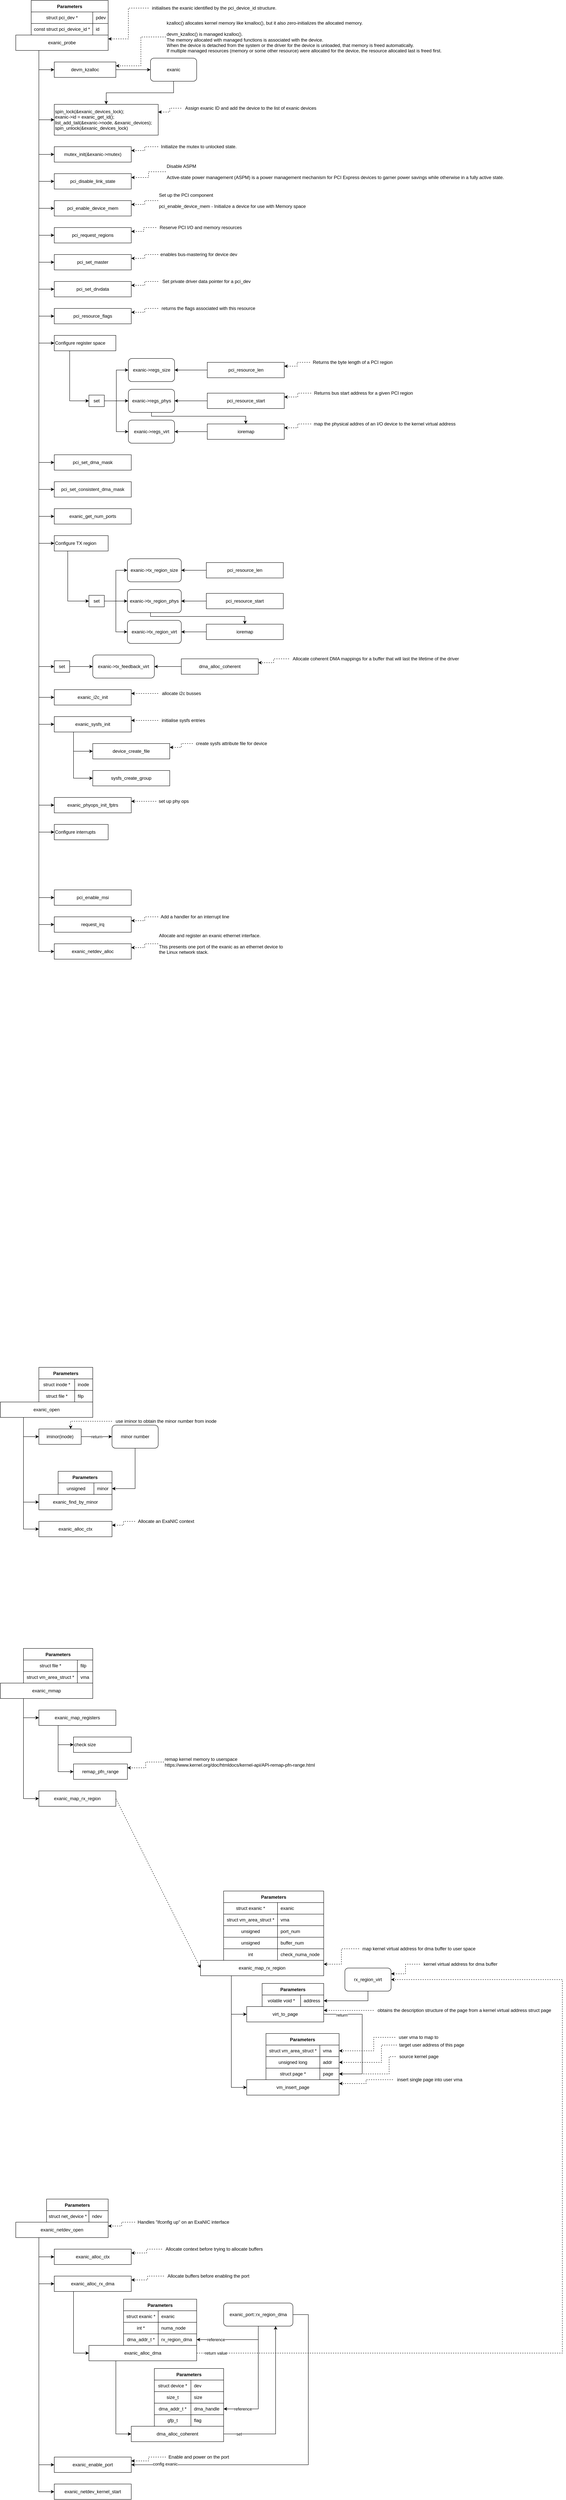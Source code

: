 <mxfile>
    <diagram id="gJKnzRM8DX1khB32W3Fn" name="Page-1">
        <mxGraphModel dx="1667" dy="2503" grid="1" gridSize="10" guides="1" tooltips="1" connect="1" arrows="1" fold="1" page="0" pageScale="1" pageWidth="827" pageHeight="1169" math="0" shadow="0">
            <root>
                <mxCell id="0"/>
                <mxCell id="1" parent="0"/>
                <mxCell id="17" style="edgeStyle=orthogonalEdgeStyle;rounded=0;orthogonalLoop=1;jettySize=auto;html=1;exitX=0.25;exitY=1;exitDx=0;exitDy=0;entryX=0;entryY=0.5;entryDx=0;entryDy=0;" parent="1" source="4" target="15" edge="1">
                    <mxGeometry relative="1" as="geometry"/>
                </mxCell>
                <mxCell id="27" style="edgeStyle=orthogonalEdgeStyle;rounded=0;orthogonalLoop=1;jettySize=auto;html=1;exitX=0.25;exitY=1;exitDx=0;exitDy=0;entryX=0;entryY=0.5;entryDx=0;entryDy=0;" parent="1" source="4" target="26" edge="1">
                    <mxGeometry relative="1" as="geometry"/>
                </mxCell>
                <mxCell id="167" style="edgeStyle=orthogonalEdgeStyle;rounded=0;orthogonalLoop=1;jettySize=auto;html=1;exitX=0.25;exitY=1;exitDx=0;exitDy=0;entryX=0;entryY=0.5;entryDx=0;entryDy=0;" parent="1" source="4" target="165" edge="1">
                    <mxGeometry relative="1" as="geometry"/>
                </mxCell>
                <mxCell id="4" value="exanic_open" style="rounded=0;whiteSpace=wrap;html=1;" parent="1" vertex="1">
                    <mxGeometry x="40" y="2430" width="240" height="40" as="geometry"/>
                </mxCell>
                <mxCell id="5" value="Parameters" style="shape=table;startSize=30;container=1;collapsible=0;childLayout=tableLayout;fixedRows=1;rowLines=0;fontStyle=1;align=center;" parent="1" vertex="1">
                    <mxGeometry x="140" y="2340" width="140" height="90" as="geometry"/>
                </mxCell>
                <mxCell id="6" value="" style="shape=partialRectangle;html=1;whiteSpace=wrap;collapsible=0;dropTarget=0;pointerEvents=0;fillColor=none;top=0;left=0;bottom=1;right=0;points=[[0,0.5],[1,0.5]];portConstraint=eastwest;" parent="5" vertex="1">
                    <mxGeometry y="30" width="140" height="30" as="geometry"/>
                </mxCell>
                <mxCell id="7" value="struct inode *" style="shape=partialRectangle;html=1;whiteSpace=wrap;connectable=0;fillColor=none;top=0;left=0;bottom=0;right=0;overflow=hidden;" parent="6" vertex="1">
                    <mxGeometry width="93" height="30" as="geometry"/>
                </mxCell>
                <mxCell id="8" value="inode" style="shape=partialRectangle;html=1;whiteSpace=wrap;connectable=0;fillColor=none;top=0;left=0;bottom=0;right=0;align=left;spacingLeft=6;overflow=hidden;" parent="6" vertex="1">
                    <mxGeometry x="93" width="47" height="30" as="geometry"/>
                </mxCell>
                <mxCell id="9" value="" style="shape=partialRectangle;html=1;whiteSpace=wrap;collapsible=0;dropTarget=0;pointerEvents=0;fillColor=none;top=0;left=0;bottom=0;right=0;points=[[0,0.5],[1,0.5]];portConstraint=eastwest;" parent="5" vertex="1">
                    <mxGeometry y="60" width="140" height="30" as="geometry"/>
                </mxCell>
                <mxCell id="10" value="struct file *" style="shape=partialRectangle;html=1;whiteSpace=wrap;connectable=0;fillColor=none;top=0;left=0;bottom=0;right=0;overflow=hidden;" parent="9" vertex="1">
                    <mxGeometry width="93" height="30" as="geometry"/>
                </mxCell>
                <mxCell id="11" value="filp" style="shape=partialRectangle;html=1;whiteSpace=wrap;connectable=0;fillColor=none;top=0;left=0;bottom=0;right=0;align=left;spacingLeft=6;overflow=hidden;" parent="9" vertex="1">
                    <mxGeometry x="93" width="47" height="30" as="geometry"/>
                </mxCell>
                <mxCell id="21" value="return" style="edgeStyle=orthogonalEdgeStyle;rounded=0;orthogonalLoop=1;jettySize=auto;html=1;" parent="1" source="15" target="20" edge="1">
                    <mxGeometry relative="1" as="geometry"/>
                </mxCell>
                <mxCell id="15" value="iminor(inode)" style="rounded=0;whiteSpace=wrap;html=1;" parent="1" vertex="1">
                    <mxGeometry x="140" y="2500" width="110" height="40" as="geometry"/>
                </mxCell>
                <mxCell id="19" style="edgeStyle=orthogonalEdgeStyle;rounded=0;orthogonalLoop=1;jettySize=auto;html=1;entryX=0.75;entryY=0;entryDx=0;entryDy=0;dashed=1" parent="1" source="18" target="15" edge="1">
                    <mxGeometry relative="1" as="geometry"/>
                </mxCell>
                <mxCell id="18" value="use iminor to obtain the minor number from inode" style="text;html=1;align=center;verticalAlign=middle;resizable=0;points=[];autosize=1;strokeColor=none;" parent="1" vertex="1">
                    <mxGeometry x="330" y="2470" width="280" height="20" as="geometry"/>
                </mxCell>
                <mxCell id="35" style="edgeStyle=orthogonalEdgeStyle;rounded=0;orthogonalLoop=1;jettySize=auto;html=1;entryX=1;entryY=0.5;entryDx=0;entryDy=0;" parent="1" source="20" target="29" edge="1">
                    <mxGeometry relative="1" as="geometry"/>
                </mxCell>
                <mxCell id="20" value="minor number" style="rounded=1;whiteSpace=wrap;html=1;" parent="1" vertex="1">
                    <mxGeometry x="330" y="2490" width="120" height="60" as="geometry"/>
                </mxCell>
                <mxCell id="26" value="exanic_find_by_minor" style="rounded=0;whiteSpace=wrap;html=1;" parent="1" vertex="1">
                    <mxGeometry x="140" y="2670" width="190" height="40" as="geometry"/>
                </mxCell>
                <mxCell id="28" value="Parameters" style="shape=table;startSize=30;container=1;collapsible=0;childLayout=tableLayout;fixedRows=1;rowLines=0;fontStyle=1;align=center;" parent="1" vertex="1">
                    <mxGeometry x="190" y="2610" width="140" height="60" as="geometry"/>
                </mxCell>
                <mxCell id="29" value="" style="shape=partialRectangle;html=1;whiteSpace=wrap;collapsible=0;dropTarget=0;pointerEvents=0;fillColor=none;top=0;left=0;bottom=1;right=0;points=[[0,0.5],[1,0.5]];portConstraint=eastwest;" parent="28" vertex="1">
                    <mxGeometry y="30" width="140" height="30" as="geometry"/>
                </mxCell>
                <mxCell id="30" value="unsigned" style="shape=partialRectangle;html=1;whiteSpace=wrap;connectable=0;fillColor=none;top=0;left=0;bottom=0;right=0;overflow=hidden;" parent="29" vertex="1">
                    <mxGeometry width="93" height="30" as="geometry"/>
                </mxCell>
                <mxCell id="31" value="minor" style="shape=partialRectangle;html=1;whiteSpace=wrap;connectable=0;fillColor=none;top=0;left=0;bottom=0;right=0;align=left;spacingLeft=6;overflow=hidden;" parent="29" vertex="1">
                    <mxGeometry x="93" width="47" height="30" as="geometry"/>
                </mxCell>
                <mxCell id="48" style="edgeStyle=orthogonalEdgeStyle;rounded=0;orthogonalLoop=1;jettySize=auto;html=1;exitX=0.25;exitY=1;exitDx=0;exitDy=0;entryX=0;entryY=0.5;entryDx=0;entryDy=0;" parent="1" source="36" target="46" edge="1">
                    <mxGeometry relative="1" as="geometry"/>
                </mxCell>
                <mxCell id="52" style="edgeStyle=orthogonalEdgeStyle;rounded=0;orthogonalLoop=1;jettySize=auto;html=1;exitX=0.25;exitY=1;exitDx=0;exitDy=0;entryX=0;entryY=0.5;entryDx=0;entryDy=0;" parent="1" source="36" target="51" edge="1">
                    <mxGeometry relative="1" as="geometry"/>
                </mxCell>
                <mxCell id="57" style="edgeStyle=orthogonalEdgeStyle;rounded=0;orthogonalLoop=1;jettySize=auto;html=1;exitX=0.25;exitY=1;exitDx=0;exitDy=0;entryX=0;entryY=0.5;entryDx=0;entryDy=0;" parent="1" source="36" target="55" edge="1">
                    <mxGeometry relative="1" as="geometry"/>
                </mxCell>
                <mxCell id="62" style="edgeStyle=orthogonalEdgeStyle;rounded=0;orthogonalLoop=1;jettySize=auto;html=1;exitX=0.25;exitY=1;exitDx=0;exitDy=0;entryX=0;entryY=0.5;entryDx=0;entryDy=0;" parent="1" source="36" target="60" edge="1">
                    <mxGeometry relative="1" as="geometry"/>
                </mxCell>
                <mxCell id="67" style="edgeStyle=orthogonalEdgeStyle;rounded=0;orthogonalLoop=1;jettySize=auto;html=1;exitX=0.25;exitY=1;exitDx=0;exitDy=0;entryX=0;entryY=0.5;entryDx=0;entryDy=0;" parent="1" source="36" target="65" edge="1">
                    <mxGeometry relative="1" as="geometry"/>
                </mxCell>
                <mxCell id="72" style="edgeStyle=orthogonalEdgeStyle;rounded=0;orthogonalLoop=1;jettySize=auto;html=1;exitX=0.25;exitY=1;exitDx=0;exitDy=0;entryX=0;entryY=0.5;entryDx=0;entryDy=0;" parent="1" source="36" target="70" edge="1">
                    <mxGeometry relative="1" as="geometry"/>
                </mxCell>
                <mxCell id="77" style="edgeStyle=orthogonalEdgeStyle;rounded=0;orthogonalLoop=1;jettySize=auto;html=1;exitX=0.25;exitY=1;exitDx=0;exitDy=0;entryX=0;entryY=0.5;entryDx=0;entryDy=0;" parent="1" source="36" target="75" edge="1">
                    <mxGeometry relative="1" as="geometry"/>
                </mxCell>
                <mxCell id="82" style="edgeStyle=orthogonalEdgeStyle;rounded=0;orthogonalLoop=1;jettySize=auto;html=1;exitX=0.25;exitY=1;exitDx=0;exitDy=0;entryX=0;entryY=0.5;entryDx=0;entryDy=0;" parent="1" source="36" target="80" edge="1">
                    <mxGeometry relative="1" as="geometry"/>
                </mxCell>
                <mxCell id="88" style="edgeStyle=orthogonalEdgeStyle;rounded=0;orthogonalLoop=1;jettySize=auto;html=1;exitX=0.25;exitY=1;exitDx=0;exitDy=0;entryX=0;entryY=0.5;entryDx=0;entryDy=0;" parent="1" source="36" target="85" edge="1">
                    <mxGeometry relative="1" as="geometry"/>
                </mxCell>
                <mxCell id="116" style="edgeStyle=orthogonalEdgeStyle;rounded=0;orthogonalLoop=1;jettySize=auto;html=1;exitX=0.25;exitY=1;exitDx=0;exitDy=0;entryX=0;entryY=0.5;entryDx=0;entryDy=0;" parent="1" source="36" target="114" edge="1">
                    <mxGeometry relative="1" as="geometry"/>
                </mxCell>
                <mxCell id="119" style="edgeStyle=orthogonalEdgeStyle;rounded=0;orthogonalLoop=1;jettySize=auto;html=1;exitX=0.25;exitY=1;exitDx=0;exitDy=0;entryX=0;entryY=0.5;entryDx=0;entryDy=0;" parent="1" source="36" target="117" edge="1">
                    <mxGeometry relative="1" as="geometry"/>
                </mxCell>
                <mxCell id="122" style="edgeStyle=orthogonalEdgeStyle;rounded=0;orthogonalLoop=1;jettySize=auto;html=1;exitX=0.25;exitY=1;exitDx=0;exitDy=0;entryX=0;entryY=0.5;entryDx=0;entryDy=0;" parent="1" source="36" target="120" edge="1">
                    <mxGeometry relative="1" as="geometry"/>
                </mxCell>
                <mxCell id="130" style="edgeStyle=orthogonalEdgeStyle;rounded=0;orthogonalLoop=1;jettySize=auto;html=1;exitX=0.25;exitY=1;exitDx=0;exitDy=0;entryX=0;entryY=0.5;entryDx=0;entryDy=0;" parent="1" source="36" target="128" edge="1">
                    <mxGeometry relative="1" as="geometry"/>
                </mxCell>
                <mxCell id="133" style="edgeStyle=orthogonalEdgeStyle;rounded=0;orthogonalLoop=1;jettySize=auto;html=1;exitX=0.25;exitY=1;exitDx=0;exitDy=0;entryX=0;entryY=0.5;entryDx=0;entryDy=0;" parent="1" source="36" target="131" edge="1">
                    <mxGeometry relative="1" as="geometry"/>
                </mxCell>
                <mxCell id="145" style="edgeStyle=orthogonalEdgeStyle;rounded=0;orthogonalLoop=1;jettySize=auto;html=1;exitX=0.25;exitY=1;exitDx=0;exitDy=0;entryX=0;entryY=0.5;entryDx=0;entryDy=0;" parent="1" source="36" target="143" edge="1">
                    <mxGeometry relative="1" as="geometry"/>
                </mxCell>
                <mxCell id="154" style="edgeStyle=orthogonalEdgeStyle;rounded=0;orthogonalLoop=1;jettySize=auto;html=1;exitX=0.25;exitY=1;exitDx=0;exitDy=0;entryX=0;entryY=0.5;entryDx=0;entryDy=0;" parent="1" source="36" target="152" edge="1">
                    <mxGeometry relative="1" as="geometry"/>
                </mxCell>
                <mxCell id="157" style="edgeStyle=orthogonalEdgeStyle;rounded=0;orthogonalLoop=1;jettySize=auto;html=1;exitX=0.25;exitY=1;exitDx=0;exitDy=0;entryX=0;entryY=0.5;entryDx=0;entryDy=0;" parent="1" source="36" target="155" edge="1">
                    <mxGeometry relative="1" as="geometry"/>
                </mxCell>
                <mxCell id="162" style="edgeStyle=orthogonalEdgeStyle;rounded=0;orthogonalLoop=1;jettySize=auto;html=1;exitX=0.25;exitY=1;exitDx=0;exitDy=0;entryX=0;entryY=0.5;entryDx=0;entryDy=0;" parent="1" source="36" target="160" edge="1">
                    <mxGeometry relative="1" as="geometry"/>
                </mxCell>
                <mxCell id="396" style="edgeStyle=orthogonalEdgeStyle;rounded=0;orthogonalLoop=1;jettySize=auto;html=1;exitX=0.25;exitY=1;exitDx=0;exitDy=0;entryX=0;entryY=0.5;entryDx=0;entryDy=0;" edge="1" parent="1" source="36" target="420">
                    <mxGeometry relative="1" as="geometry"/>
                </mxCell>
                <mxCell id="402" style="edgeStyle=orthogonalEdgeStyle;rounded=0;orthogonalLoop=1;jettySize=auto;html=1;exitX=0.25;exitY=1;exitDx=0;exitDy=0;entryX=0;entryY=0.5;entryDx=0;entryDy=0;" edge="1" parent="1" source="36" target="400">
                    <mxGeometry relative="1" as="geometry"/>
                </mxCell>
                <mxCell id="418" style="edgeStyle=orthogonalEdgeStyle;rounded=0;orthogonalLoop=1;jettySize=auto;html=1;exitX=0.25;exitY=1;exitDx=0;exitDy=0;entryX=0;entryY=0.5;entryDx=0;entryDy=0;" edge="1" parent="1" source="36" target="416">
                    <mxGeometry relative="1" as="geometry"/>
                </mxCell>
                <mxCell id="423" style="edgeStyle=orthogonalEdgeStyle;rounded=0;orthogonalLoop=1;jettySize=auto;html=1;exitX=0.25;exitY=1;exitDx=0;exitDy=0;entryX=0;entryY=0.5;entryDx=0;entryDy=0;" edge="1" parent="1" source="36" target="422">
                    <mxGeometry relative="1" as="geometry"/>
                </mxCell>
                <mxCell id="36" value="exanic_probe" style="rounded=0;whiteSpace=wrap;html=1;" parent="1" vertex="1">
                    <mxGeometry x="80" y="-1120" width="240" height="40" as="geometry"/>
                </mxCell>
                <mxCell id="37" value="Parameters" style="shape=table;startSize=30;container=1;collapsible=0;childLayout=tableLayout;fixedRows=1;rowLines=0;fontStyle=1;align=center;" parent="1" vertex="1">
                    <mxGeometry x="120" y="-1210" width="200" height="90" as="geometry"/>
                </mxCell>
                <mxCell id="38" value="" style="shape=partialRectangle;html=1;whiteSpace=wrap;collapsible=0;dropTarget=0;pointerEvents=0;fillColor=none;top=0;left=0;bottom=1;right=0;points=[[0,0.5],[1,0.5]];portConstraint=eastwest;" parent="37" vertex="1">
                    <mxGeometry y="30" width="200" height="30" as="geometry"/>
                </mxCell>
                <mxCell id="39" value="struct pci_dev *" style="shape=partialRectangle;html=1;whiteSpace=wrap;connectable=0;fillColor=none;top=0;left=0;bottom=0;right=0;overflow=hidden;" parent="38" vertex="1">
                    <mxGeometry width="160" height="30" as="geometry"/>
                </mxCell>
                <mxCell id="40" value="pdev" style="shape=partialRectangle;html=1;whiteSpace=wrap;connectable=0;fillColor=none;top=0;left=0;bottom=0;right=0;align=left;spacingLeft=6;overflow=hidden;" parent="38" vertex="1">
                    <mxGeometry x="160" width="40" height="30" as="geometry"/>
                </mxCell>
                <mxCell id="41" value="" style="shape=partialRectangle;html=1;whiteSpace=wrap;collapsible=0;dropTarget=0;pointerEvents=0;fillColor=none;top=0;left=0;bottom=0;right=0;points=[[0,0.5],[1,0.5]];portConstraint=eastwest;" parent="37" vertex="1">
                    <mxGeometry y="60" width="200" height="30" as="geometry"/>
                </mxCell>
                <mxCell id="42" value="const struct pci_device_id *" style="shape=partialRectangle;html=1;whiteSpace=wrap;connectable=0;fillColor=none;top=0;left=0;bottom=0;right=0;overflow=hidden;" parent="41" vertex="1">
                    <mxGeometry width="160" height="30" as="geometry"/>
                </mxCell>
                <mxCell id="43" value="id" style="shape=partialRectangle;html=1;whiteSpace=wrap;connectable=0;fillColor=none;top=0;left=0;bottom=0;right=0;align=left;spacingLeft=6;overflow=hidden;" parent="41" vertex="1">
                    <mxGeometry x="160" width="40" height="30" as="geometry"/>
                </mxCell>
                <mxCell id="45" style="edgeStyle=orthogonalEdgeStyle;rounded=0;orthogonalLoop=1;jettySize=auto;html=1;entryX=1;entryY=0.25;entryDx=0;entryDy=0;dashed=1" parent="1" source="44" target="36" edge="1">
                    <mxGeometry relative="1" as="geometry"/>
                </mxCell>
                <mxCell id="44" value="initialises the exanic identified by the pci_device_id structure." style="text;html=1;align=center;verticalAlign=middle;resizable=0;points=[];autosize=1;strokeColor=none;" parent="1" vertex="1">
                    <mxGeometry x="425" y="-1200" width="340" height="20" as="geometry"/>
                </mxCell>
                <mxCell id="367" style="edgeStyle=orthogonalEdgeStyle;rounded=0;orthogonalLoop=1;jettySize=auto;html=1;" parent="1" source="46" target="365" edge="1">
                    <mxGeometry relative="1" as="geometry"/>
                </mxCell>
                <mxCell id="46" value="devm_kzalloc" style="rounded=0;whiteSpace=wrap;html=1;" parent="1" vertex="1">
                    <mxGeometry x="180" y="-1050" width="160" height="40" as="geometry"/>
                </mxCell>
                <mxCell id="50" style="edgeStyle=orthogonalEdgeStyle;rounded=0;orthogonalLoop=1;jettySize=auto;html=1;entryX=1;entryY=0.25;entryDx=0;entryDy=0;dashed=1" parent="1" source="49" target="46" edge="1">
                    <mxGeometry relative="1" as="geometry"/>
                </mxCell>
                <mxCell id="49" value="kzalloc() allocates kernel memory like kmalloc(), but it also zero-initializes the allocated memory. &lt;br&gt;&lt;br&gt;devm_kzalloc() is managed kzalloc(). &lt;br&gt;The memory allocated with managed functions is associated with the device.&lt;br&gt;When the device is detached from the system or the driver for the device is unloaded, that memory is freed automatically.&lt;br&gt;If multiple managed resources (memory or some other resource) were allocated for the device, the resource allocated last is freed first." style="text;html=1;align=center;verticalAlign=middle;resizable=0;points=[];autosize=1;strokeColor=none;align=left" parent="1" vertex="1">
                    <mxGeometry x="470" y="-1160" width="730" height="90" as="geometry"/>
                </mxCell>
                <mxCell id="51" value="&lt;div&gt;spin_lock(&amp;amp;exanic_devices_lock);&lt;/div&gt;&lt;div&gt;exanic-&amp;gt;id = exanic_get_id();&lt;/div&gt;&lt;div&gt;list_add_tail(&amp;amp;exanic-&amp;gt;node, &amp;amp;exanic_devices);&lt;/div&gt;&lt;div&gt;spin_unlock(&amp;amp;exanic_devices_lock)&lt;/div&gt;" style="rounded=0;whiteSpace=wrap;html=1;align=left" parent="1" vertex="1">
                    <mxGeometry x="180" y="-940" width="270" height="80" as="geometry"/>
                </mxCell>
                <mxCell id="54" style="edgeStyle=orthogonalEdgeStyle;rounded=0;orthogonalLoop=1;jettySize=auto;html=1;entryX=1;entryY=0.25;entryDx=0;entryDy=0;dashed=1" parent="1" source="53" target="51" edge="1">
                    <mxGeometry relative="1" as="geometry"/>
                </mxCell>
                <mxCell id="53" value="Assign exanic ID and add the device to the list of exanic devices" style="text;html=1;align=center;verticalAlign=middle;resizable=0;points=[];autosize=1;strokeColor=none;" parent="1" vertex="1">
                    <mxGeometry x="510" y="-940" width="360" height="20" as="geometry"/>
                </mxCell>
                <mxCell id="55" value="mutex_init(&amp;amp;exanic-&amp;gt;mutex)" style="rounded=0;whiteSpace=wrap;html=1;" parent="1" vertex="1">
                    <mxGeometry x="180" y="-830" width="200" height="40" as="geometry"/>
                </mxCell>
                <mxCell id="59" style="edgeStyle=orthogonalEdgeStyle;rounded=0;orthogonalLoop=1;jettySize=auto;html=1;entryX=1;entryY=0.25;entryDx=0;entryDy=0;dashed=1" parent="1" source="58" target="55" edge="1">
                    <mxGeometry relative="1" as="geometry"/>
                </mxCell>
                <mxCell id="58" value="Initialize the mutex to unlocked state." style="text;html=1;align=center;verticalAlign=middle;resizable=0;points=[];autosize=1;strokeColor=none;" parent="1" vertex="1">
                    <mxGeometry x="450" y="-840" width="210" height="20" as="geometry"/>
                </mxCell>
                <mxCell id="60" value="pci_disable_link_state" style="rounded=0;whiteSpace=wrap;html=1;" parent="1" vertex="1">
                    <mxGeometry x="180" y="-760" width="200" height="40" as="geometry"/>
                </mxCell>
                <mxCell id="64" style="edgeStyle=orthogonalEdgeStyle;rounded=0;orthogonalLoop=1;jettySize=auto;html=1;entryX=1;entryY=0.25;entryDx=0;entryDy=0;dashed=1" parent="1" source="63" target="60" edge="1">
                    <mxGeometry relative="1" as="geometry"/>
                </mxCell>
                <mxCell id="63" value="Disable ASPM&lt;br&gt;&lt;br&gt;Active-state power management (ASPM) is a power management mechanism for PCI Express devices to garner power savings while otherwise in a fully active state." style="text;html=1;align=center;verticalAlign=middle;resizable=0;points=[];autosize=1;strokeColor=none;align=left" parent="1" vertex="1">
                    <mxGeometry x="470" y="-790" width="890" height="50" as="geometry"/>
                </mxCell>
                <mxCell id="65" value="pci_enable_device_mem" style="rounded=0;whiteSpace=wrap;html=1;" parent="1" vertex="1">
                    <mxGeometry x="180" y="-690" width="200" height="40" as="geometry"/>
                </mxCell>
                <mxCell id="69" style="edgeStyle=orthogonalEdgeStyle;rounded=0;orthogonalLoop=1;jettySize=auto;html=1;entryX=1;entryY=0.25;entryDx=0;entryDy=0;dashed=1" parent="1" source="68" target="65" edge="1">
                    <mxGeometry relative="1" as="geometry"/>
                </mxCell>
                <mxCell id="68" value="Set up the PCI component&lt;br&gt;&lt;br&gt;pci_enable_device_mem - Initialize a device for use with Memory space" style="text;html=1;align=center;verticalAlign=middle;resizable=0;points=[];autosize=1;strokeColor=none;align=left" parent="1" vertex="1">
                    <mxGeometry x="450" y="-715" width="400" height="50" as="geometry"/>
                </mxCell>
                <mxCell id="70" value="pci_request_regions" style="rounded=0;whiteSpace=wrap;html=1;" parent="1" vertex="1">
                    <mxGeometry x="180" y="-620" width="200" height="40" as="geometry"/>
                </mxCell>
                <mxCell id="74" style="edgeStyle=orthogonalEdgeStyle;rounded=0;orthogonalLoop=1;jettySize=auto;html=1;entryX=1;entryY=0.25;entryDx=0;entryDy=0;dashed=1" parent="1" source="73" target="70" edge="1">
                    <mxGeometry relative="1" as="geometry"/>
                </mxCell>
                <mxCell id="73" value="Reserve PCI I/O and memory resources" style="text;html=1;align=center;verticalAlign=middle;resizable=0;points=[];autosize=1;strokeColor=none;" parent="1" vertex="1">
                    <mxGeometry x="445" y="-630" width="230" height="20" as="geometry"/>
                </mxCell>
                <mxCell id="75" value="pci_set_master" style="rounded=0;whiteSpace=wrap;html=1;" parent="1" vertex="1">
                    <mxGeometry x="180" y="-550" width="200" height="40" as="geometry"/>
                </mxCell>
                <mxCell id="79" style="edgeStyle=orthogonalEdgeStyle;rounded=0;orthogonalLoop=1;jettySize=auto;html=1;entryX=1;entryY=0.25;entryDx=0;entryDy=0;dashed=1" parent="1" source="78" target="75" edge="1">
                    <mxGeometry relative="1" as="geometry"/>
                </mxCell>
                <mxCell id="78" value="enables bus-mastering for device dev" style="text;html=1;align=center;verticalAlign=middle;resizable=0;points=[];autosize=1;strokeColor=none;" parent="1" vertex="1">
                    <mxGeometry x="450" y="-560" width="210" height="20" as="geometry"/>
                </mxCell>
                <mxCell id="80" value="pci_set_drvdata" style="rounded=0;whiteSpace=wrap;html=1;" parent="1" vertex="1">
                    <mxGeometry x="180" y="-480" width="200" height="40" as="geometry"/>
                </mxCell>
                <mxCell id="83" style="edgeStyle=orthogonalEdgeStyle;rounded=0;orthogonalLoop=1;jettySize=auto;html=1;dashed=1;entryX=1;entryY=0.25;entryDx=0;entryDy=0;" parent="1" source="84" target="80" edge="1">
                    <mxGeometry relative="1" as="geometry">
                        <mxPoint x="415" y="-450" as="targetPoint"/>
                    </mxGeometry>
                </mxCell>
                <mxCell id="84" value="Set private driver data pointer for a pci_dev" style="text;html=1;align=center;verticalAlign=middle;resizable=0;points=[];autosize=1;strokeColor=none;" parent="1" vertex="1">
                    <mxGeometry x="450" y="-490" width="250" height="20" as="geometry"/>
                </mxCell>
                <mxCell id="85" value="pci_resource_flags" style="rounded=0;whiteSpace=wrap;html=1;" parent="1" vertex="1">
                    <mxGeometry x="180" y="-410" width="200" height="40" as="geometry"/>
                </mxCell>
                <mxCell id="86" style="edgeStyle=orthogonalEdgeStyle;rounded=0;orthogonalLoop=1;jettySize=auto;html=1;dashed=1;entryX=1;entryY=0.25;entryDx=0;entryDy=0;" parent="1" source="87" target="85" edge="1">
                    <mxGeometry relative="1" as="geometry">
                        <mxPoint x="415" y="-380" as="targetPoint"/>
                    </mxGeometry>
                </mxCell>
                <mxCell id="87" value="returns the flags associated with this resource" style="text;html=1;align=center;verticalAlign=middle;resizable=0;points=[];autosize=1;strokeColor=none;" parent="1" vertex="1">
                    <mxGeometry x="450" y="-420" width="260" height="20" as="geometry"/>
                </mxCell>
                <mxCell id="378" style="edgeStyle=orthogonalEdgeStyle;rounded=0;orthogonalLoop=1;jettySize=auto;html=1;" edge="1" parent="1" source="89" target="372">
                    <mxGeometry relative="1" as="geometry"/>
                </mxCell>
                <mxCell id="89" value="pci_resource_len" style="rounded=0;whiteSpace=wrap;html=1;" parent="1" vertex="1">
                    <mxGeometry x="577.5" y="-270" width="200" height="40" as="geometry"/>
                </mxCell>
                <mxCell id="90" style="edgeStyle=orthogonalEdgeStyle;rounded=0;orthogonalLoop=1;jettySize=auto;html=1;dashed=1;entryX=1;entryY=0.25;entryDx=0;entryDy=0;" parent="1" source="91" target="89" edge="1">
                    <mxGeometry relative="1" as="geometry">
                        <mxPoint x="809.5" y="-235" as="targetPoint"/>
                    </mxGeometry>
                </mxCell>
                <mxCell id="91" value="Returns the byte length of a PCI region" style="text;html=1;align=center;verticalAlign=middle;resizable=0;points=[];autosize=1;strokeColor=none;" parent="1" vertex="1">
                    <mxGeometry x="844.5" y="-280" width="220" height="20" as="geometry"/>
                </mxCell>
                <mxCell id="380" value="" style="edgeStyle=orthogonalEdgeStyle;rounded=0;orthogonalLoop=1;jettySize=auto;html=1;" edge="1" parent="1" source="93" target="375">
                    <mxGeometry relative="1" as="geometry"/>
                </mxCell>
                <mxCell id="93" value="pci_resource_start" style="rounded=0;whiteSpace=wrap;html=1;" parent="1" vertex="1">
                    <mxGeometry x="577.5" y="-190" width="200" height="40" as="geometry"/>
                </mxCell>
                <mxCell id="94" style="edgeStyle=orthogonalEdgeStyle;rounded=0;orthogonalLoop=1;jettySize=auto;html=1;dashed=1;entryX=1;entryY=0.25;entryDx=0;entryDy=0;" parent="1" source="95" target="93" edge="1">
                    <mxGeometry relative="1" as="geometry">
                        <mxPoint x="812.5" y="-160" as="targetPoint"/>
                    </mxGeometry>
                </mxCell>
                <mxCell id="95" value="Returns bus start address for a given PCI region" style="text;html=1;align=center;verticalAlign=middle;resizable=0;points=[];autosize=1;strokeColor=none;" parent="1" vertex="1">
                    <mxGeometry x="847.5" y="-200" width="270" height="20" as="geometry"/>
                </mxCell>
                <mxCell id="379" value="" style="edgeStyle=orthogonalEdgeStyle;rounded=0;orthogonalLoop=1;jettySize=auto;html=1;" edge="1" parent="1" source="97" target="374">
                    <mxGeometry relative="1" as="geometry"/>
                </mxCell>
                <mxCell id="97" value="ioremap" style="rounded=0;whiteSpace=wrap;html=1;" parent="1" vertex="1">
                    <mxGeometry x="577.5" y="-110" width="200" height="40" as="geometry"/>
                </mxCell>
                <mxCell id="98" style="edgeStyle=orthogonalEdgeStyle;rounded=0;orthogonalLoop=1;jettySize=auto;html=1;dashed=1;entryX=1;entryY=0.25;entryDx=0;entryDy=0;" parent="1" source="99" target="97" edge="1">
                    <mxGeometry relative="1" as="geometry">
                        <mxPoint x="812.5" y="-80" as="targetPoint"/>
                    </mxGeometry>
                </mxCell>
                <mxCell id="99" value="map the physical addres of an I/O device to the kernel virtual address" style="text;html=1;align=center;verticalAlign=middle;resizable=0;points=[];autosize=1;strokeColor=none;" parent="1" vertex="1">
                    <mxGeometry x="847.5" y="-120" width="380" height="20" as="geometry"/>
                </mxCell>
                <mxCell id="114" value="pci_set_dma_mask" style="rounded=0;whiteSpace=wrap;html=1;" parent="1" vertex="1">
                    <mxGeometry x="180" y="-30" width="200" height="40" as="geometry"/>
                </mxCell>
                <mxCell id="117" value="pci_set_consistent_dma_mask" style="rounded=0;whiteSpace=wrap;html=1;" parent="1" vertex="1">
                    <mxGeometry x="180" y="40" width="200" height="40" as="geometry"/>
                </mxCell>
                <mxCell id="120" value="exanic_get_num_ports" style="rounded=0;whiteSpace=wrap;html=1;" parent="1" vertex="1">
                    <mxGeometry x="180" y="110" width="200" height="40" as="geometry"/>
                </mxCell>
                <mxCell id="404" value="" style="edgeStyle=orthogonalEdgeStyle;rounded=0;orthogonalLoop=1;jettySize=auto;html=1;" edge="1" parent="1" source="123" target="401">
                    <mxGeometry relative="1" as="geometry"/>
                </mxCell>
                <mxCell id="123" value="dma_alloc_coherent" style="rounded=0;whiteSpace=wrap;html=1;" parent="1" vertex="1">
                    <mxGeometry x="510" y="500" width="200" height="40" as="geometry"/>
                </mxCell>
                <mxCell id="126" style="edgeStyle=orthogonalEdgeStyle;rounded=0;orthogonalLoop=1;jettySize=auto;html=1;entryX=1;entryY=0.25;entryDx=0;entryDy=0;dashed=1" parent="1" source="125" target="123" edge="1">
                    <mxGeometry relative="1" as="geometry"/>
                </mxCell>
                <mxCell id="125" value="Allocate coherent DMA mappings for a buffer that will last the lifetime of the driver" style="text;html=1;align=center;verticalAlign=middle;resizable=0;points=[];autosize=1;strokeColor=none;" parent="1" vertex="1">
                    <mxGeometry x="790" y="490" width="450" height="20" as="geometry"/>
                </mxCell>
                <mxCell id="128" value="exanic_i2c_init" style="rounded=0;whiteSpace=wrap;html=1;" parent="1" vertex="1">
                    <mxGeometry x="180" y="580" width="200" height="40" as="geometry"/>
                </mxCell>
                <mxCell id="135" style="edgeStyle=orthogonalEdgeStyle;rounded=0;orthogonalLoop=1;jettySize=auto;html=1;exitX=0.25;exitY=1;exitDx=0;exitDy=0;entryX=0;entryY=0.5;entryDx=0;entryDy=0;" parent="1" source="131" target="134" edge="1">
                    <mxGeometry relative="1" as="geometry"/>
                </mxCell>
                <mxCell id="140" style="edgeStyle=orthogonalEdgeStyle;rounded=0;orthogonalLoop=1;jettySize=auto;html=1;exitX=0.25;exitY=1;exitDx=0;exitDy=0;entryX=0;entryY=0.5;entryDx=0;entryDy=0;" parent="1" source="131" target="138" edge="1">
                    <mxGeometry relative="1" as="geometry"/>
                </mxCell>
                <mxCell id="131" value="exanic_sysfs_init" style="rounded=0;whiteSpace=wrap;html=1;" parent="1" vertex="1">
                    <mxGeometry x="180" y="650" width="200" height="40" as="geometry"/>
                </mxCell>
                <mxCell id="134" value="device_create_file" style="rounded=0;whiteSpace=wrap;html=1;" parent="1" vertex="1">
                    <mxGeometry x="280" y="720" width="200" height="40" as="geometry"/>
                </mxCell>
                <mxCell id="137" style="edgeStyle=orthogonalEdgeStyle;rounded=0;orthogonalLoop=1;jettySize=auto;html=1;entryX=1;entryY=0.25;entryDx=0;entryDy=0;dashed=1" parent="1" source="136" target="134" edge="1">
                    <mxGeometry relative="1" as="geometry"/>
                </mxCell>
                <mxCell id="136" value="create sysfs attribute file for device" style="text;html=1;align=center;verticalAlign=middle;resizable=0;points=[];autosize=1;strokeColor=none;" parent="1" vertex="1">
                    <mxGeometry x="540" y="710" width="200" height="20" as="geometry"/>
                </mxCell>
                <mxCell id="138" value="sysfs_create_group" style="rounded=0;whiteSpace=wrap;html=1;" parent="1" vertex="1">
                    <mxGeometry x="280" y="790" width="200" height="40" as="geometry"/>
                </mxCell>
                <mxCell id="143" value="exanic_phyops_init_fptrs" style="rounded=0;whiteSpace=wrap;html=1;" parent="1" vertex="1">
                    <mxGeometry x="180" y="860" width="200" height="40" as="geometry"/>
                </mxCell>
                <mxCell id="152" value="pci_enable_msi" style="rounded=0;whiteSpace=wrap;html=1;" parent="1" vertex="1">
                    <mxGeometry x="180" y="1100" width="200" height="40" as="geometry"/>
                </mxCell>
                <mxCell id="155" value="request_irq" style="rounded=0;whiteSpace=wrap;html=1;" parent="1" vertex="1">
                    <mxGeometry x="180" y="1170" width="200" height="40" as="geometry"/>
                </mxCell>
                <mxCell id="159" style="edgeStyle=orthogonalEdgeStyle;rounded=0;orthogonalLoop=1;jettySize=auto;html=1;entryX=1;entryY=0.25;entryDx=0;entryDy=0;dashed=1" parent="1" source="158" target="155" edge="1">
                    <mxGeometry relative="1" as="geometry"/>
                </mxCell>
                <mxCell id="158" value="Add a handler for an interrupt line" style="text;html=1;align=center;verticalAlign=middle;resizable=0;points=[];autosize=1;strokeColor=none;" parent="1" vertex="1">
                    <mxGeometry x="450" y="1160" width="190" height="20" as="geometry"/>
                </mxCell>
                <mxCell id="160" value="exanic_netdev_alloc" style="rounded=0;whiteSpace=wrap;html=1;" parent="1" vertex="1">
                    <mxGeometry x="180" y="1240" width="200" height="40" as="geometry"/>
                </mxCell>
                <mxCell id="164" style="edgeStyle=orthogonalEdgeStyle;rounded=0;orthogonalLoop=1;jettySize=auto;html=1;entryX=1;entryY=0.25;entryDx=0;entryDy=0;dashed=1" parent="1" source="163" target="160" edge="1">
                    <mxGeometry relative="1" as="geometry"/>
                </mxCell>
                <mxCell id="163" value="&lt;div&gt;Allocate and register an exanic ethernet interface.&lt;/div&gt;&lt;div&gt;&lt;br&gt;&lt;/div&gt;&lt;div&gt;This presents one port of the exanic as an ethernet device to&amp;nbsp;&lt;/div&gt;&lt;div&gt;the Linux network stack.&lt;/div&gt;" style="text;html=1;align=center;verticalAlign=middle;resizable=0;points=[];autosize=1;strokeColor=none;align=left" parent="1" vertex="1">
                    <mxGeometry x="450" y="1210" width="340" height="60" as="geometry"/>
                </mxCell>
                <mxCell id="165" value="exanic_alloc_ctx" style="rounded=0;whiteSpace=wrap;html=1;" parent="1" vertex="1">
                    <mxGeometry x="140" y="2740" width="190" height="40" as="geometry"/>
                </mxCell>
                <mxCell id="169" style="edgeStyle=orthogonalEdgeStyle;rounded=0;orthogonalLoop=1;jettySize=auto;html=1;entryX=1;entryY=0.25;entryDx=0;entryDy=0;dashed=1" parent="1" source="168" target="165" edge="1">
                    <mxGeometry relative="1" as="geometry"/>
                </mxCell>
                <mxCell id="168" value="Allocate an ExaNIC context" style="text;html=1;align=center;verticalAlign=middle;resizable=0;points=[];autosize=1;strokeColor=none;" parent="1" vertex="1">
                    <mxGeometry x="390" y="2730" width="160" height="20" as="geometry"/>
                </mxCell>
                <mxCell id="180" style="edgeStyle=orthogonalEdgeStyle;rounded=0;orthogonalLoop=1;jettySize=auto;html=1;exitX=0.25;exitY=1;exitDx=0;exitDy=0;entryX=0;entryY=0.5;entryDx=0;entryDy=0;" parent="1" source="170" target="178" edge="1">
                    <mxGeometry relative="1" as="geometry"/>
                </mxCell>
                <mxCell id="286" style="edgeStyle=orthogonalEdgeStyle;rounded=0;orthogonalLoop=1;jettySize=auto;html=1;exitX=0.25;exitY=1;exitDx=0;exitDy=0;entryX=0;entryY=0.5;entryDx=0;entryDy=0;" parent="1" source="170" target="285" edge="1">
                    <mxGeometry relative="1" as="geometry"/>
                </mxCell>
                <mxCell id="170" value="exanic_mmap" style="rounded=0;whiteSpace=wrap;html=1;" parent="1" vertex="1">
                    <mxGeometry x="40" y="3160" width="240" height="40" as="geometry"/>
                </mxCell>
                <mxCell id="171" value="Parameters" style="shape=table;startSize=30;container=1;collapsible=0;childLayout=tableLayout;fixedRows=1;rowLines=0;fontStyle=1;align=center;" parent="1" vertex="1">
                    <mxGeometry x="100" y="3070" width="180" height="90" as="geometry"/>
                </mxCell>
                <mxCell id="172" value="" style="shape=partialRectangle;html=1;whiteSpace=wrap;collapsible=0;dropTarget=0;pointerEvents=0;fillColor=none;top=0;left=0;bottom=1;right=0;points=[[0,0.5],[1,0.5]];portConstraint=eastwest;" parent="171" vertex="1">
                    <mxGeometry y="30" width="180" height="30" as="geometry"/>
                </mxCell>
                <mxCell id="173" value="struct file *" style="shape=partialRectangle;html=1;whiteSpace=wrap;connectable=0;fillColor=none;top=0;left=0;bottom=0;right=0;overflow=hidden;" parent="172" vertex="1">
                    <mxGeometry width="140" height="30" as="geometry"/>
                </mxCell>
                <mxCell id="174" value="filp" style="shape=partialRectangle;html=1;whiteSpace=wrap;connectable=0;fillColor=none;top=0;left=0;bottom=0;right=0;align=left;spacingLeft=6;overflow=hidden;" parent="172" vertex="1">
                    <mxGeometry x="140" width="40" height="30" as="geometry"/>
                </mxCell>
                <mxCell id="175" value="" style="shape=partialRectangle;html=1;whiteSpace=wrap;collapsible=0;dropTarget=0;pointerEvents=0;fillColor=none;top=0;left=0;bottom=0;right=0;points=[[0,0.5],[1,0.5]];portConstraint=eastwest;" parent="171" vertex="1">
                    <mxGeometry y="60" width="180" height="30" as="geometry"/>
                </mxCell>
                <mxCell id="176" value="struct vm_area_struct *" style="shape=partialRectangle;html=1;whiteSpace=wrap;connectable=0;fillColor=none;top=0;left=0;bottom=0;right=0;overflow=hidden;" parent="175" vertex="1">
                    <mxGeometry width="140" height="30" as="geometry"/>
                </mxCell>
                <mxCell id="177" value="vma" style="shape=partialRectangle;html=1;whiteSpace=wrap;connectable=0;fillColor=none;top=0;left=0;bottom=0;right=0;align=left;spacingLeft=6;overflow=hidden;" parent="175" vertex="1">
                    <mxGeometry x="140" width="40" height="30" as="geometry"/>
                </mxCell>
                <mxCell id="183" style="edgeStyle=orthogonalEdgeStyle;rounded=0;orthogonalLoop=1;jettySize=auto;html=1;exitX=0.25;exitY=1;exitDx=0;exitDy=0;entryX=0;entryY=0.5;entryDx=0;entryDy=0;" parent="1" source="178" target="181" edge="1">
                    <mxGeometry relative="1" as="geometry"/>
                </mxCell>
                <mxCell id="343" style="edgeStyle=orthogonalEdgeStyle;rounded=0;orthogonalLoop=1;jettySize=auto;html=1;exitX=0.25;exitY=1;exitDx=0;exitDy=0;entryX=0;entryY=0.5;entryDx=0;entryDy=0;" parent="1" source="178" target="184" edge="1">
                    <mxGeometry relative="1" as="geometry"/>
                </mxCell>
                <mxCell id="178" value="exanic_map_registers" style="rounded=0;whiteSpace=wrap;html=1;" parent="1" vertex="1">
                    <mxGeometry x="140" y="3230" width="200" height="40" as="geometry"/>
                </mxCell>
                <mxCell id="181" value="check size" style="rounded=0;whiteSpace=wrap;html=1;align=left" parent="1" vertex="1">
                    <mxGeometry x="230" y="3300" width="150" height="40" as="geometry"/>
                </mxCell>
                <mxCell id="184" value="remap_pfn_range" style="rounded=0;whiteSpace=wrap;html=1;" parent="1" vertex="1">
                    <mxGeometry x="230" y="3370" width="140" height="40" as="geometry"/>
                </mxCell>
                <mxCell id="188" style="edgeStyle=orthogonalEdgeStyle;rounded=0;orthogonalLoop=1;jettySize=auto;html=1;entryX=1;entryY=0.25;entryDx=0;entryDy=0;dashed=1" parent="1" source="187" target="184" edge="1">
                    <mxGeometry relative="1" as="geometry"/>
                </mxCell>
                <mxCell id="187" value="remap kernel memory to userspace&lt;br&gt;https://www.kernel.org/doc/htmldocs/kernel-api/API-remap-pfn-range.html" style="text;html=1;align=center;verticalAlign=middle;resizable=0;points=[];autosize=1;strokeColor=none;align=left" parent="1" vertex="1">
                    <mxGeometry x="465" y="3350" width="410" height="30" as="geometry"/>
                </mxCell>
                <mxCell id="273" style="edgeStyle=orthogonalEdgeStyle;rounded=0;orthogonalLoop=1;jettySize=auto;html=1;exitX=0.25;exitY=1;exitDx=0;exitDy=0;entryX=0;entryY=0.5;entryDx=0;entryDy=0;" parent="1" source="189" target="256" edge="1">
                    <mxGeometry relative="1" as="geometry"/>
                </mxCell>
                <mxCell id="277" style="edgeStyle=orthogonalEdgeStyle;rounded=0;orthogonalLoop=1;jettySize=auto;html=1;exitX=0.25;exitY=1;exitDx=0;exitDy=0;entryX=0;entryY=0.5;entryDx=0;entryDy=0;" parent="1" source="189" target="275" edge="1">
                    <mxGeometry relative="1" as="geometry"/>
                </mxCell>
                <mxCell id="189" value="exanic_map_rx_region" style="rounded=0;whiteSpace=wrap;html=1;" parent="1" vertex="1">
                    <mxGeometry x="560" y="3880" width="320" height="40" as="geometry"/>
                </mxCell>
                <mxCell id="190" value="Parameters" style="shape=table;startSize=30;container=1;collapsible=0;childLayout=tableLayout;fixedRows=1;rowLines=0;fontStyle=1;align=center;" parent="1" vertex="1">
                    <mxGeometry x="620" y="3700" width="260" height="180" as="geometry"/>
                </mxCell>
                <mxCell id="191" value="" style="shape=partialRectangle;html=1;whiteSpace=wrap;collapsible=0;dropTarget=0;pointerEvents=0;fillColor=none;top=0;left=0;bottom=1;right=0;points=[[0,0.5],[1,0.5]];portConstraint=eastwest;" parent="190" vertex="1">
                    <mxGeometry y="30" width="260" height="30" as="geometry"/>
                </mxCell>
                <mxCell id="192" value="struct exanic *" style="shape=partialRectangle;html=1;whiteSpace=wrap;connectable=0;fillColor=none;top=0;left=0;bottom=0;right=0;overflow=hidden;" parent="191" vertex="1">
                    <mxGeometry width="140" height="30" as="geometry"/>
                </mxCell>
                <mxCell id="193" value="exanic" style="shape=partialRectangle;html=1;whiteSpace=wrap;connectable=0;fillColor=none;top=0;left=0;bottom=0;right=0;align=left;spacingLeft=6;overflow=hidden;" parent="191" vertex="1">
                    <mxGeometry x="140" width="120" height="30" as="geometry"/>
                </mxCell>
                <mxCell id="227" value="" style="shape=partialRectangle;html=1;whiteSpace=wrap;collapsible=0;dropTarget=0;pointerEvents=0;fillColor=none;top=0;left=0;bottom=1;right=0;points=[[0,0.5],[1,0.5]];portConstraint=eastwest;" parent="190" vertex="1">
                    <mxGeometry y="60" width="260" height="30" as="geometry"/>
                </mxCell>
                <mxCell id="228" value="struct vm_area_struct *" style="shape=partialRectangle;html=1;whiteSpace=wrap;connectable=0;fillColor=none;top=0;left=0;bottom=0;right=0;overflow=hidden;" parent="227" vertex="1">
                    <mxGeometry width="140" height="30" as="geometry"/>
                </mxCell>
                <mxCell id="229" value="&lt;span&gt;vma&lt;/span&gt;" style="shape=partialRectangle;html=1;whiteSpace=wrap;connectable=0;fillColor=none;top=0;left=0;bottom=0;right=0;align=left;spacingLeft=6;overflow=hidden;" parent="227" vertex="1">
                    <mxGeometry x="140" width="120" height="30" as="geometry"/>
                </mxCell>
                <mxCell id="230" value="" style="shape=partialRectangle;html=1;whiteSpace=wrap;collapsible=0;dropTarget=0;pointerEvents=0;fillColor=none;top=0;left=0;bottom=1;right=0;points=[[0,0.5],[1,0.5]];portConstraint=eastwest;" parent="190" vertex="1">
                    <mxGeometry y="90" width="260" height="30" as="geometry"/>
                </mxCell>
                <mxCell id="231" value="&lt;span&gt;unsigned&lt;/span&gt;" style="shape=partialRectangle;html=1;whiteSpace=wrap;connectable=0;fillColor=none;top=0;left=0;bottom=0;right=0;overflow=hidden;" parent="230" vertex="1">
                    <mxGeometry width="140" height="30" as="geometry"/>
                </mxCell>
                <mxCell id="232" value="&lt;span&gt;port_num&lt;/span&gt;" style="shape=partialRectangle;html=1;whiteSpace=wrap;connectable=0;fillColor=none;top=0;left=0;bottom=0;right=0;align=left;spacingLeft=6;overflow=hidden;" parent="230" vertex="1">
                    <mxGeometry x="140" width="120" height="30" as="geometry"/>
                </mxCell>
                <mxCell id="233" value="" style="shape=partialRectangle;html=1;whiteSpace=wrap;collapsible=0;dropTarget=0;pointerEvents=0;fillColor=none;top=0;left=0;bottom=1;right=0;points=[[0,0.5],[1,0.5]];portConstraint=eastwest;" parent="190" vertex="1">
                    <mxGeometry y="120" width="260" height="30" as="geometry"/>
                </mxCell>
                <mxCell id="234" value="&lt;span&gt;unsigned&lt;/span&gt;" style="shape=partialRectangle;html=1;whiteSpace=wrap;connectable=0;fillColor=none;top=0;left=0;bottom=0;right=0;overflow=hidden;" parent="233" vertex="1">
                    <mxGeometry width="140" height="30" as="geometry"/>
                </mxCell>
                <mxCell id="235" value="&lt;span&gt;buffer_num&lt;/span&gt;" style="shape=partialRectangle;html=1;whiteSpace=wrap;connectable=0;fillColor=none;top=0;left=0;bottom=0;right=0;align=left;spacingLeft=6;overflow=hidden;" parent="233" vertex="1">
                    <mxGeometry x="140" width="120" height="30" as="geometry"/>
                </mxCell>
                <mxCell id="194" value="" style="shape=partialRectangle;html=1;whiteSpace=wrap;collapsible=0;dropTarget=0;pointerEvents=0;fillColor=none;top=0;left=0;bottom=0;right=0;points=[[0,0.5],[1,0.5]];portConstraint=eastwest;" parent="190" vertex="1">
                    <mxGeometry y="150" width="260" height="30" as="geometry"/>
                </mxCell>
                <mxCell id="195" value="&lt;span&gt;int&lt;/span&gt;" style="shape=partialRectangle;html=1;whiteSpace=wrap;connectable=0;fillColor=none;top=0;left=0;bottom=0;right=0;overflow=hidden;" parent="194" vertex="1">
                    <mxGeometry width="140" height="30" as="geometry"/>
                </mxCell>
                <mxCell id="196" value="&lt;span&gt;check_numa_node&lt;/span&gt;" style="shape=partialRectangle;html=1;whiteSpace=wrap;connectable=0;fillColor=none;top=0;left=0;bottom=0;right=0;align=left;spacingLeft=6;overflow=hidden;" parent="194" vertex="1">
                    <mxGeometry x="140" width="120" height="30" as="geometry"/>
                </mxCell>
                <mxCell id="289" style="edgeStyle=orthogonalEdgeStyle;rounded=0;orthogonalLoop=1;jettySize=auto;html=1;exitX=0.25;exitY=1;exitDx=0;exitDy=0;entryX=0;entryY=0.5;entryDx=0;entryDy=0;" parent="1" source="236" target="288" edge="1">
                    <mxGeometry relative="1" as="geometry"/>
                </mxCell>
                <mxCell id="292" style="edgeStyle=orthogonalEdgeStyle;rounded=0;orthogonalLoop=1;jettySize=auto;html=1;exitX=0.25;exitY=1;exitDx=0;exitDy=0;entryX=0;entryY=0.5;entryDx=0;entryDy=0;" parent="1" source="236" target="290" edge="1">
                    <mxGeometry relative="1" as="geometry"/>
                </mxCell>
                <mxCell id="299" style="edgeStyle=orthogonalEdgeStyle;rounded=0;orthogonalLoop=1;jettySize=auto;html=1;exitX=0.25;exitY=1;exitDx=0;exitDy=0;entryX=0;entryY=0.5;entryDx=0;entryDy=0;" parent="1" source="236" target="297" edge="1">
                    <mxGeometry relative="1" as="geometry"/>
                </mxCell>
                <mxCell id="304" style="edgeStyle=orthogonalEdgeStyle;rounded=0;orthogonalLoop=1;jettySize=auto;html=1;exitX=0.25;exitY=1;exitDx=0;exitDy=0;entryX=0;entryY=0.5;entryDx=0;entryDy=0;" parent="1" source="236" target="302" edge="1">
                    <mxGeometry relative="1" as="geometry"/>
                </mxCell>
                <mxCell id="236" value="exanic_netdev_open" style="rounded=0;whiteSpace=wrap;html=1;" parent="1" vertex="1">
                    <mxGeometry x="80" y="4560" width="240" height="40" as="geometry"/>
                </mxCell>
                <mxCell id="237" value="Parameters" style="shape=table;startSize=30;container=1;collapsible=0;childLayout=tableLayout;fixedRows=1;rowLines=0;fontStyle=1;align=center;" parent="1" vertex="1">
                    <mxGeometry x="160" y="4500" width="160" height="60" as="geometry"/>
                </mxCell>
                <mxCell id="238" value="" style="shape=partialRectangle;html=1;whiteSpace=wrap;collapsible=0;dropTarget=0;pointerEvents=0;fillColor=none;top=0;left=0;bottom=1;right=0;points=[[0,0.5],[1,0.5]];portConstraint=eastwest;" parent="237" vertex="1">
                    <mxGeometry y="30" width="160" height="30" as="geometry"/>
                </mxCell>
                <mxCell id="239" value="struct net_device *" style="shape=partialRectangle;html=1;whiteSpace=wrap;connectable=0;fillColor=none;top=0;left=0;bottom=0;right=0;overflow=hidden;" parent="238" vertex="1">
                    <mxGeometry width="110" height="30" as="geometry"/>
                </mxCell>
                <mxCell id="240" value="ndev" style="shape=partialRectangle;html=1;whiteSpace=wrap;connectable=0;fillColor=none;top=0;left=0;bottom=0;right=0;align=left;spacingLeft=6;overflow=hidden;" parent="238" vertex="1">
                    <mxGeometry x="110" width="50" height="30" as="geometry"/>
                </mxCell>
                <mxCell id="254" style="edgeStyle=orthogonalEdgeStyle;rounded=0;orthogonalLoop=1;jettySize=auto;html=1;entryX=1;entryY=0.25;entryDx=0;entryDy=0;dashed=1" parent="1" source="253" target="236" edge="1">
                    <mxGeometry relative="1" as="geometry"/>
                </mxCell>
                <mxCell id="253" value="Handles &quot;ifconfig up&quot; on an ExaNIC interface" style="text;html=1;align=center;verticalAlign=middle;resizable=0;points=[];autosize=1;strokeColor=none;" parent="1" vertex="1">
                    <mxGeometry x="390" y="4550" width="250" height="20" as="geometry"/>
                </mxCell>
                <mxCell id="274" style="edgeStyle=orthogonalEdgeStyle;rounded=0;orthogonalLoop=1;jettySize=auto;html=1;" parent="1" source="255" target="258" edge="1">
                    <mxGeometry relative="1" as="geometry"/>
                </mxCell>
                <mxCell id="255" value="rx_region_virt" style="rounded=1;whiteSpace=wrap;html=1;" parent="1" vertex="1">
                    <mxGeometry x="935" y="3900" width="120" height="60" as="geometry"/>
                </mxCell>
                <mxCell id="335" style="edgeStyle=orthogonalEdgeStyle;rounded=0;orthogonalLoop=1;jettySize=auto;html=1;entryX=1;entryY=0.5;entryDx=0;entryDy=0;" parent="1" source="256" target="332" edge="1">
                    <mxGeometry relative="1" as="geometry">
                        <Array as="points">
                            <mxPoint x="980" y="4020"/>
                            <mxPoint x="980" y="4175"/>
                        </Array>
                    </mxGeometry>
                </mxCell>
                <mxCell id="336" value="return" style="edgeLabel;html=1;align=center;verticalAlign=middle;resizable=0;points=[];" parent="335" vertex="1" connectable="0">
                    <mxGeometry x="-0.701" y="-2" relative="1" as="geometry">
                        <mxPoint as="offset"/>
                    </mxGeometry>
                </mxCell>
                <mxCell id="256" value="virt_to_page" style="rounded=0;whiteSpace=wrap;html=1;" parent="1" vertex="1">
                    <mxGeometry x="680" y="4000" width="200" height="40" as="geometry"/>
                </mxCell>
                <mxCell id="257" value="Parameters" style="shape=table;startSize=30;container=1;collapsible=0;childLayout=tableLayout;fixedRows=1;rowLines=0;fontStyle=1;align=center;" parent="1" vertex="1">
                    <mxGeometry x="720" y="3940" width="160" height="60" as="geometry"/>
                </mxCell>
                <mxCell id="258" value="" style="shape=partialRectangle;html=1;whiteSpace=wrap;collapsible=0;dropTarget=0;pointerEvents=0;fillColor=none;top=0;left=0;bottom=1;right=0;points=[[0,0.5],[1,0.5]];portConstraint=eastwest;" parent="257" vertex="1">
                    <mxGeometry y="30" width="160" height="30" as="geometry"/>
                </mxCell>
                <mxCell id="259" value="volatile void *" style="shape=partialRectangle;html=1;whiteSpace=wrap;connectable=0;fillColor=none;top=0;left=0;bottom=0;right=0;overflow=hidden;" parent="258" vertex="1">
                    <mxGeometry width="100" height="30" as="geometry"/>
                </mxCell>
                <mxCell id="260" value="address" style="shape=partialRectangle;html=1;whiteSpace=wrap;connectable=0;fillColor=none;top=0;left=0;bottom=0;right=0;align=left;spacingLeft=6;overflow=hidden;" parent="258" vertex="1">
                    <mxGeometry x="100" width="60" height="30" as="geometry"/>
                </mxCell>
                <mxCell id="275" value="vm_insert_page" style="rounded=0;whiteSpace=wrap;html=1;" parent="1" vertex="1">
                    <mxGeometry x="680" y="4190" width="240" height="40" as="geometry"/>
                </mxCell>
                <mxCell id="281" style="edgeStyle=orthogonalEdgeStyle;rounded=0;orthogonalLoop=1;jettySize=auto;html=1;entryX=1;entryY=0.25;entryDx=0;entryDy=0;dashed=1" parent="1" source="280" target="256" edge="1">
                    <mxGeometry relative="1" as="geometry"/>
                </mxCell>
                <mxCell id="280" value="obtains the description structure of the page from a kernel virtual address struct page" style="text;html=1;align=center;verticalAlign=middle;resizable=0;points=[];autosize=1;strokeColor=none;" parent="1" vertex="1">
                    <mxGeometry x="1010" y="4000" width="470" height="20" as="geometry"/>
                </mxCell>
                <mxCell id="283" style="edgeStyle=orthogonalEdgeStyle;rounded=0;orthogonalLoop=1;jettySize=auto;html=1;dashed=1;entryX=1;entryY=0.25;entryDx=0;entryDy=0;" parent="1" source="284" target="275" edge="1">
                    <mxGeometry relative="1" as="geometry">
                        <mxPoint x="1040" y="4240" as="targetPoint"/>
                    </mxGeometry>
                </mxCell>
                <mxCell id="284" value="insert single page into user vma" style="text;html=1;align=center;verticalAlign=middle;resizable=0;points=[];autosize=1;strokeColor=none;" parent="1" vertex="1">
                    <mxGeometry x="1060" y="4180" width="190" height="20" as="geometry"/>
                </mxCell>
                <mxCell id="287" style="rounded=0;orthogonalLoop=1;jettySize=auto;html=1;entryX=0;entryY=0.5;entryDx=0;entryDy=0;exitX=1;exitY=0.5;exitDx=0;exitDy=0;dashed=1" parent="1" source="285" target="189" edge="1">
                    <mxGeometry relative="1" as="geometry"/>
                </mxCell>
                <mxCell id="285" value="exanic_map_rx_region" style="rounded=0;whiteSpace=wrap;html=1;" parent="1" vertex="1">
                    <mxGeometry x="140" y="3440" width="200" height="40" as="geometry"/>
                </mxCell>
                <mxCell id="288" value="exanic_alloc_ctx" style="rounded=0;whiteSpace=wrap;html=1;" parent="1" vertex="1">
                    <mxGeometry x="180" y="4630" width="200" height="40" as="geometry"/>
                </mxCell>
                <mxCell id="307" style="edgeStyle=orthogonalEdgeStyle;rounded=0;orthogonalLoop=1;jettySize=auto;html=1;exitX=0.25;exitY=1;exitDx=0;exitDy=0;entryX=0;entryY=0.5;entryDx=0;entryDy=0;" parent="1" source="290" target="305" edge="1">
                    <mxGeometry relative="1" as="geometry"/>
                </mxCell>
                <mxCell id="290" value="exanic_alloc_rx_dma" style="rounded=0;whiteSpace=wrap;html=1;" parent="1" vertex="1">
                    <mxGeometry x="180" y="4700" width="200" height="40" as="geometry"/>
                </mxCell>
                <mxCell id="294" style="edgeStyle=orthogonalEdgeStyle;rounded=0;orthogonalLoop=1;jettySize=auto;html=1;entryX=1;entryY=0.25;entryDx=0;entryDy=0;dashed=1" parent="1" source="293" target="288" edge="1">
                    <mxGeometry relative="1" as="geometry"/>
                </mxCell>
                <mxCell id="293" value="Allocate context before trying to allocate buffers" style="text;html=1;align=center;verticalAlign=middle;resizable=0;points=[];autosize=1;strokeColor=none;" parent="1" vertex="1">
                    <mxGeometry x="460" y="4620" width="270" height="20" as="geometry"/>
                </mxCell>
                <mxCell id="296" style="edgeStyle=orthogonalEdgeStyle;rounded=0;orthogonalLoop=1;jettySize=auto;html=1;entryX=1;entryY=0.25;entryDx=0;entryDy=0;dashed=1" parent="1" source="295" target="290" edge="1">
                    <mxGeometry relative="1" as="geometry"/>
                </mxCell>
                <mxCell id="295" value="Allocate buffers before enabling the port" style="text;html=1;align=center;verticalAlign=middle;resizable=0;points=[];autosize=1;strokeColor=none;" parent="1" vertex="1">
                    <mxGeometry x="465" y="4690" width="230" height="20" as="geometry"/>
                </mxCell>
                <mxCell id="297" value="exanic_enable_port" style="rounded=0;whiteSpace=wrap;html=1;" parent="1" vertex="1">
                    <mxGeometry x="180" y="5170" width="200" height="40" as="geometry"/>
                </mxCell>
                <mxCell id="301" style="edgeStyle=orthogonalEdgeStyle;rounded=0;orthogonalLoop=1;jettySize=auto;html=1;entryX=1;entryY=0.25;entryDx=0;entryDy=0;dashed=1" parent="1" source="300" target="297" edge="1">
                    <mxGeometry relative="1" as="geometry"/>
                </mxCell>
                <mxCell id="300" value="Enable and power on the port" style="text;html=1;align=center;verticalAlign=middle;resizable=0;points=[];autosize=1;strokeColor=none;" parent="1" vertex="1">
                    <mxGeometry x="470" y="5160" width="170" height="20" as="geometry"/>
                </mxCell>
                <mxCell id="302" value="exanic_netdev_kernel_start" style="rounded=0;whiteSpace=wrap;html=1;" parent="1" vertex="1">
                    <mxGeometry x="180" y="5240" width="200" height="40" as="geometry"/>
                </mxCell>
                <mxCell id="310" style="edgeStyle=orthogonalEdgeStyle;rounded=0;orthogonalLoop=1;jettySize=auto;html=1;exitX=0.25;exitY=1;exitDx=0;exitDy=0;entryX=0;entryY=0.5;entryDx=0;entryDy=0;" parent="1" source="305" target="308" edge="1">
                    <mxGeometry relative="1" as="geometry"/>
                </mxCell>
                <mxCell id="311" value="return value" style="edgeStyle=orthogonalEdgeStyle;rounded=0;orthogonalLoop=1;jettySize=auto;html=1;entryX=1;entryY=0.5;entryDx=0;entryDy=0;dashed=1" parent="1" source="305" target="255" edge="1">
                    <mxGeometry x="-0.958" relative="1" as="geometry">
                        <Array as="points">
                            <mxPoint x="1500" y="4900"/>
                            <mxPoint x="1500" y="3930"/>
                        </Array>
                        <mxPoint as="offset"/>
                    </mxGeometry>
                </mxCell>
                <mxCell id="305" value="exanic_alloc_dma" style="rounded=0;whiteSpace=wrap;html=1;" parent="1" vertex="1">
                    <mxGeometry x="270" y="4880" width="280" height="40" as="geometry"/>
                </mxCell>
                <mxCell id="358" value="set" style="edgeStyle=orthogonalEdgeStyle;rounded=0;orthogonalLoop=1;jettySize=auto;html=1;entryX=0.75;entryY=1;entryDx=0;entryDy=0;" parent="1" source="308" target="312" edge="1">
                    <mxGeometry x="-0.807" relative="1" as="geometry">
                        <Array as="points">
                            <mxPoint x="755" y="5110"/>
                        </Array>
                        <mxPoint as="offset"/>
                    </mxGeometry>
                </mxCell>
                <mxCell id="308" value="dma_alloc_coherent" style="rounded=0;whiteSpace=wrap;html=1;" parent="1" vertex="1">
                    <mxGeometry x="380" y="5090" width="240" height="40" as="geometry"/>
                </mxCell>
                <mxCell id="324" value="reference" style="edgeStyle=orthogonalEdgeStyle;rounded=0;orthogonalLoop=1;jettySize=auto;html=1;entryX=1;entryY=0.5;entryDx=0;entryDy=0;" parent="1" source="312" target="321" edge="1">
                    <mxGeometry x="0.487" relative="1" as="geometry">
                        <mxPoint as="offset"/>
                    </mxGeometry>
                </mxCell>
                <mxCell id="357" value="reference" style="edgeStyle=orthogonalEdgeStyle;rounded=0;orthogonalLoop=1;jettySize=auto;html=1;" parent="1" source="312" target="351" edge="1">
                    <mxGeometry x="0.672" relative="1" as="geometry">
                        <mxPoint as="offset"/>
                    </mxGeometry>
                </mxCell>
                <mxCell id="363" style="edgeStyle=orthogonalEdgeStyle;rounded=0;orthogonalLoop=1;jettySize=auto;html=1;entryX=1;entryY=0.5;entryDx=0;entryDy=0;" parent="1" source="312" target="297" edge="1">
                    <mxGeometry relative="1" as="geometry">
                        <Array as="points">
                            <mxPoint x="840" y="4800"/>
                            <mxPoint x="840" y="5190"/>
                        </Array>
                    </mxGeometry>
                </mxCell>
                <mxCell id="364" value="config exanic" style="edgeLabel;html=1;align=center;verticalAlign=middle;resizable=0;points=[];" parent="363" vertex="1" connectable="0">
                    <mxGeometry x="0.802" y="-2" relative="1" as="geometry">
                        <mxPoint as="offset"/>
                    </mxGeometry>
                </mxCell>
                <mxCell id="312" value="exanic_port::rx_region_dma" style="rounded=1;whiteSpace=wrap;html=1;" parent="1" vertex="1">
                    <mxGeometry x="620" y="4770" width="180" height="60" as="geometry"/>
                </mxCell>
                <mxCell id="314" value="Parameters" style="shape=table;startSize=30;container=1;collapsible=0;childLayout=tableLayout;fixedRows=1;rowLines=0;fontStyle=1;align=center;" parent="1" vertex="1">
                    <mxGeometry x="360" y="4760" width="190" height="120" as="geometry"/>
                </mxCell>
                <mxCell id="315" value="" style="shape=partialRectangle;html=1;whiteSpace=wrap;collapsible=0;dropTarget=0;pointerEvents=0;fillColor=none;top=0;left=0;bottom=1;right=0;points=[[0,0.5],[1,0.5]];portConstraint=eastwest;" parent="314" vertex="1">
                    <mxGeometry y="30" width="190" height="30" as="geometry"/>
                </mxCell>
                <mxCell id="316" value="struct exanic *" style="shape=partialRectangle;html=1;whiteSpace=wrap;connectable=0;fillColor=none;top=0;left=0;bottom=0;right=0;overflow=hidden;" parent="315" vertex="1">
                    <mxGeometry width="90" height="30" as="geometry"/>
                </mxCell>
                <mxCell id="317" value="exanic" style="shape=partialRectangle;html=1;whiteSpace=wrap;connectable=0;fillColor=none;top=0;left=0;bottom=0;right=0;align=left;spacingLeft=6;overflow=hidden;" parent="315" vertex="1">
                    <mxGeometry x="90" width="100" height="30" as="geometry"/>
                </mxCell>
                <mxCell id="318" value="" style="shape=partialRectangle;html=1;whiteSpace=wrap;collapsible=0;dropTarget=0;pointerEvents=0;fillColor=none;top=0;left=0;bottom=1;right=0;points=[[0,0.5],[1,0.5]];portConstraint=eastwest;" parent="314" vertex="1">
                    <mxGeometry y="60" width="190" height="30" as="geometry"/>
                </mxCell>
                <mxCell id="319" value="int *" style="shape=partialRectangle;html=1;whiteSpace=wrap;connectable=0;fillColor=none;top=0;left=0;bottom=0;right=0;overflow=hidden;" parent="318" vertex="1">
                    <mxGeometry width="90" height="30" as="geometry"/>
                </mxCell>
                <mxCell id="320" value="numa_node" style="shape=partialRectangle;html=1;whiteSpace=wrap;connectable=0;fillColor=none;top=0;left=0;bottom=0;right=0;align=left;spacingLeft=6;overflow=hidden;" parent="318" vertex="1">
                    <mxGeometry x="90" width="100" height="30" as="geometry"/>
                </mxCell>
                <mxCell id="321" value="" style="shape=partialRectangle;html=1;whiteSpace=wrap;collapsible=0;dropTarget=0;pointerEvents=0;fillColor=none;top=0;left=0;bottom=1;right=0;points=[[0,0.5],[1,0.5]];portConstraint=eastwest;" parent="314" vertex="1">
                    <mxGeometry y="90" width="190" height="30" as="geometry"/>
                </mxCell>
                <mxCell id="322" value="dma_addr_t *" style="shape=partialRectangle;html=1;whiteSpace=wrap;connectable=0;fillColor=none;top=0;left=0;bottom=0;right=0;overflow=hidden;" parent="321" vertex="1">
                    <mxGeometry width="90" height="30" as="geometry"/>
                </mxCell>
                <mxCell id="323" value="rx_region_dma" style="shape=partialRectangle;html=1;whiteSpace=wrap;connectable=0;fillColor=none;top=0;left=0;bottom=0;right=0;align=left;spacingLeft=6;overflow=hidden;" parent="321" vertex="1">
                    <mxGeometry x="90" width="100" height="30" as="geometry"/>
                </mxCell>
                <mxCell id="325" value="Parameters" style="shape=table;startSize=30;container=1;collapsible=0;childLayout=tableLayout;fixedRows=1;rowLines=0;fontStyle=1;align=center;" parent="1" vertex="1">
                    <mxGeometry x="730" y="4070" width="190" height="120" as="geometry"/>
                </mxCell>
                <mxCell id="326" value="" style="shape=partialRectangle;html=1;whiteSpace=wrap;collapsible=0;dropTarget=0;pointerEvents=0;fillColor=none;top=0;left=0;bottom=1;right=0;points=[[0,0.5],[1,0.5]];portConstraint=eastwest;" parent="325" vertex="1">
                    <mxGeometry y="30" width="190" height="30" as="geometry"/>
                </mxCell>
                <mxCell id="327" value="struct vm_area_struct *" style="shape=partialRectangle;html=1;whiteSpace=wrap;connectable=0;fillColor=none;top=0;left=0;bottom=0;right=0;overflow=hidden;" parent="326" vertex="1">
                    <mxGeometry width="140" height="30" as="geometry"/>
                </mxCell>
                <mxCell id="328" value="vma" style="shape=partialRectangle;html=1;whiteSpace=wrap;connectable=0;fillColor=none;top=0;left=0;bottom=0;right=0;align=left;spacingLeft=6;overflow=hidden;" parent="326" vertex="1">
                    <mxGeometry x="140" width="50" height="30" as="geometry"/>
                </mxCell>
                <mxCell id="329" value="" style="shape=partialRectangle;html=1;whiteSpace=wrap;collapsible=0;dropTarget=0;pointerEvents=0;fillColor=none;top=0;left=0;bottom=1;right=0;points=[[0,0.5],[1,0.5]];portConstraint=eastwest;" parent="325" vertex="1">
                    <mxGeometry y="60" width="190" height="30" as="geometry"/>
                </mxCell>
                <mxCell id="330" value="unsigned long" style="shape=partialRectangle;html=1;whiteSpace=wrap;connectable=0;fillColor=none;top=0;left=0;bottom=0;right=0;overflow=hidden;" parent="329" vertex="1">
                    <mxGeometry width="140" height="30" as="geometry"/>
                </mxCell>
                <mxCell id="331" value="addr" style="shape=partialRectangle;html=1;whiteSpace=wrap;connectable=0;fillColor=none;top=0;left=0;bottom=0;right=0;align=left;spacingLeft=6;overflow=hidden;" parent="329" vertex="1">
                    <mxGeometry x="140" width="50" height="30" as="geometry"/>
                </mxCell>
                <mxCell id="332" value="" style="shape=partialRectangle;html=1;whiteSpace=wrap;collapsible=0;dropTarget=0;pointerEvents=0;fillColor=none;top=0;left=0;bottom=1;right=0;points=[[0,0.5],[1,0.5]];portConstraint=eastwest;" parent="325" vertex="1">
                    <mxGeometry y="90" width="190" height="30" as="geometry"/>
                </mxCell>
                <mxCell id="333" value="struct page *" style="shape=partialRectangle;html=1;whiteSpace=wrap;connectable=0;fillColor=none;top=0;left=0;bottom=0;right=0;overflow=hidden;" parent="332" vertex="1">
                    <mxGeometry width="140" height="30" as="geometry"/>
                </mxCell>
                <mxCell id="334" value="page" style="shape=partialRectangle;html=1;whiteSpace=wrap;connectable=0;fillColor=none;top=0;left=0;bottom=0;right=0;align=left;spacingLeft=6;overflow=hidden;" parent="332" vertex="1">
                    <mxGeometry x="140" width="50" height="30" as="geometry"/>
                </mxCell>
                <mxCell id="337" style="edgeStyle=orthogonalEdgeStyle;rounded=0;orthogonalLoop=1;jettySize=auto;html=1;dashed=1;entryX=1;entryY=0.5;entryDx=0;entryDy=0;" parent="1" source="338" target="329" edge="1">
                    <mxGeometry relative="1" as="geometry">
                        <mxPoint x="1280" y="4120" as="targetPoint"/>
                        <Array as="points">
                            <mxPoint x="1030" y="4100"/>
                            <mxPoint x="1030" y="4145"/>
                        </Array>
                    </mxGeometry>
                </mxCell>
                <mxCell id="338" value="target user address of this page" style="text;html=1;align=center;verticalAlign=middle;resizable=0;points=[];autosize=1;strokeColor=none;" parent="1" vertex="1">
                    <mxGeometry x="1070" y="4090" width="180" height="20" as="geometry"/>
                </mxCell>
                <mxCell id="339" style="edgeStyle=orthogonalEdgeStyle;rounded=0;orthogonalLoop=1;jettySize=auto;html=1;dashed=1;entryX=1;entryY=0.5;entryDx=0;entryDy=0;" parent="1" source="340" target="326" edge="1">
                    <mxGeometry relative="1" as="geometry">
                        <mxPoint x="1290" y="4130" as="targetPoint"/>
                        <Array as="points">
                            <mxPoint x="1010" y="4080"/>
                            <mxPoint x="1010" y="4115"/>
                        </Array>
                    </mxGeometry>
                </mxCell>
                <mxCell id="340" value="user vma to map to" style="text;html=1;align=center;verticalAlign=middle;resizable=0;points=[];autosize=1;strokeColor=none;" parent="1" vertex="1">
                    <mxGeometry x="1066" y="4070" width="120" height="20" as="geometry"/>
                </mxCell>
                <mxCell id="341" style="edgeStyle=orthogonalEdgeStyle;rounded=0;orthogonalLoop=1;jettySize=auto;html=1;dashed=1;" parent="1" source="342" target="332" edge="1">
                    <mxGeometry relative="1" as="geometry">
                        <mxPoint x="1300" y="4140" as="targetPoint"/>
                        <Array as="points">
                            <mxPoint x="1050" y="4130"/>
                            <mxPoint x="1050" y="4175"/>
                        </Array>
                    </mxGeometry>
                </mxCell>
                <mxCell id="342" value="source kernel page" style="text;html=1;align=center;verticalAlign=middle;resizable=0;points=[];autosize=1;strokeColor=none;" parent="1" vertex="1">
                    <mxGeometry x="1067" y="4120" width="120" height="20" as="geometry"/>
                </mxCell>
                <mxCell id="344" value="Parameters" style="shape=table;startSize=30;container=1;collapsible=0;childLayout=tableLayout;fixedRows=1;rowLines=0;fontStyle=1;align=center;" parent="1" vertex="1">
                    <mxGeometry x="440" y="4940" width="180" height="150" as="geometry"/>
                </mxCell>
                <mxCell id="345" value="" style="shape=partialRectangle;html=1;whiteSpace=wrap;collapsible=0;dropTarget=0;pointerEvents=0;fillColor=none;top=0;left=0;bottom=1;right=0;points=[[0,0.5],[1,0.5]];portConstraint=eastwest;" parent="344" vertex="1">
                    <mxGeometry y="30" width="180" height="30" as="geometry"/>
                </mxCell>
                <mxCell id="346" value="struct device *" style="shape=partialRectangle;html=1;whiteSpace=wrap;connectable=0;fillColor=none;top=0;left=0;bottom=0;right=0;overflow=hidden;" parent="345" vertex="1">
                    <mxGeometry width="95" height="30" as="geometry"/>
                </mxCell>
                <mxCell id="347" value="dev" style="shape=partialRectangle;html=1;whiteSpace=wrap;connectable=0;fillColor=none;top=0;left=0;bottom=0;right=0;align=left;spacingLeft=6;overflow=hidden;" parent="345" vertex="1">
                    <mxGeometry x="95" width="85" height="30" as="geometry"/>
                </mxCell>
                <mxCell id="348" value="" style="shape=partialRectangle;html=1;whiteSpace=wrap;collapsible=0;dropTarget=0;pointerEvents=0;fillColor=none;top=0;left=0;bottom=1;right=0;points=[[0,0.5],[1,0.5]];portConstraint=eastwest;" parent="344" vertex="1">
                    <mxGeometry y="60" width="180" height="30" as="geometry"/>
                </mxCell>
                <mxCell id="349" value="size_t" style="shape=partialRectangle;html=1;whiteSpace=wrap;connectable=0;fillColor=none;top=0;left=0;bottom=0;right=0;overflow=hidden;" parent="348" vertex="1">
                    <mxGeometry width="95" height="30" as="geometry"/>
                </mxCell>
                <mxCell id="350" value="size" style="shape=partialRectangle;html=1;whiteSpace=wrap;connectable=0;fillColor=none;top=0;left=0;bottom=0;right=0;align=left;spacingLeft=6;overflow=hidden;" parent="348" vertex="1">
                    <mxGeometry x="95" width="85" height="30" as="geometry"/>
                </mxCell>
                <mxCell id="351" value="" style="shape=partialRectangle;html=1;whiteSpace=wrap;collapsible=0;dropTarget=0;pointerEvents=0;fillColor=none;top=0;left=0;bottom=1;right=0;points=[[0,0.5],[1,0.5]];portConstraint=eastwest;" parent="344" vertex="1">
                    <mxGeometry y="90" width="180" height="30" as="geometry"/>
                </mxCell>
                <mxCell id="352" value="dma_addr_t *" style="shape=partialRectangle;html=1;whiteSpace=wrap;connectable=0;fillColor=none;top=0;left=0;bottom=0;right=0;overflow=hidden;" parent="351" vertex="1">
                    <mxGeometry width="95" height="30" as="geometry"/>
                </mxCell>
                <mxCell id="353" value="dma_handle" style="shape=partialRectangle;html=1;whiteSpace=wrap;connectable=0;fillColor=none;top=0;left=0;bottom=0;right=0;align=left;spacingLeft=6;overflow=hidden;" parent="351" vertex="1">
                    <mxGeometry x="95" width="85" height="30" as="geometry"/>
                </mxCell>
                <mxCell id="354" value="" style="shape=partialRectangle;html=1;whiteSpace=wrap;collapsible=0;dropTarget=0;pointerEvents=0;fillColor=none;top=0;left=0;bottom=1;right=0;points=[[0,0.5],[1,0.5]];portConstraint=eastwest;" parent="344" vertex="1">
                    <mxGeometry y="120" width="180" height="30" as="geometry"/>
                </mxCell>
                <mxCell id="355" value="gfp_t" style="shape=partialRectangle;html=1;whiteSpace=wrap;connectable=0;fillColor=none;top=0;left=0;bottom=0;right=0;overflow=hidden;" parent="354" vertex="1">
                    <mxGeometry width="95" height="30" as="geometry"/>
                </mxCell>
                <mxCell id="356" value="flag" style="shape=partialRectangle;html=1;whiteSpace=wrap;connectable=0;fillColor=none;top=0;left=0;bottom=0;right=0;align=left;spacingLeft=6;overflow=hidden;" parent="354" vertex="1">
                    <mxGeometry x="95" width="85" height="30" as="geometry"/>
                </mxCell>
                <mxCell id="360" style="edgeStyle=orthogonalEdgeStyle;rounded=0;orthogonalLoop=1;jettySize=auto;html=1;entryX=1;entryY=0.25;entryDx=0;entryDy=0;dashed=1" parent="1" source="359" target="189" edge="1">
                    <mxGeometry relative="1" as="geometry"/>
                </mxCell>
                <mxCell id="359" value="map kernel virtual address for dma buffer to user space" style="text;html=1;align=center;verticalAlign=middle;resizable=0;points=[];autosize=1;strokeColor=none;" parent="1" vertex="1">
                    <mxGeometry x="972" y="3840" width="310" height="20" as="geometry"/>
                </mxCell>
                <mxCell id="362" style="edgeStyle=orthogonalEdgeStyle;rounded=0;orthogonalLoop=1;jettySize=auto;html=1;entryX=1;entryY=0.25;entryDx=0;entryDy=0;dashed=1" parent="1" source="361" target="255" edge="1">
                    <mxGeometry relative="1" as="geometry"/>
                </mxCell>
                <mxCell id="361" value="kernel virtual address for dma buffer" style="text;html=1;align=center;verticalAlign=middle;resizable=0;points=[];autosize=1;strokeColor=none;" parent="1" vertex="1">
                    <mxGeometry x="1130" y="3880" width="210" height="20" as="geometry"/>
                </mxCell>
                <mxCell id="369" style="edgeStyle=orthogonalEdgeStyle;rounded=0;orthogonalLoop=1;jettySize=auto;html=1;" parent="1" source="365" target="51" edge="1">
                    <mxGeometry relative="1" as="geometry"/>
                </mxCell>
                <mxCell id="365" value="exanic" style="rounded=1;whiteSpace=wrap;html=1;" parent="1" vertex="1">
                    <mxGeometry x="430" y="-1060" width="120" height="60" as="geometry"/>
                </mxCell>
                <mxCell id="373" style="edgeStyle=orthogonalEdgeStyle;rounded=0;orthogonalLoop=1;jettySize=auto;html=1;entryX=0;entryY=0.5;entryDx=0;entryDy=0;" edge="1" parent="1" source="370" target="372">
                    <mxGeometry relative="1" as="geometry"/>
                </mxCell>
                <mxCell id="376" style="edgeStyle=orthogonalEdgeStyle;rounded=0;orthogonalLoop=1;jettySize=auto;html=1;entryX=0;entryY=0.5;entryDx=0;entryDy=0;" edge="1" parent="1" source="370" target="374">
                    <mxGeometry relative="1" as="geometry"/>
                </mxCell>
                <mxCell id="377" value="" style="edgeStyle=orthogonalEdgeStyle;rounded=0;orthogonalLoop=1;jettySize=auto;html=1;" edge="1" parent="1" source="370" target="375">
                    <mxGeometry relative="1" as="geometry"/>
                </mxCell>
                <mxCell id="370" value="set" style="rounded=0;whiteSpace=wrap;html=1;" vertex="1" parent="1">
                    <mxGeometry x="270" y="-185" width="40" height="30" as="geometry"/>
                </mxCell>
                <mxCell id="372" value="exanic-&amp;gt;regs_size" style="rounded=1;whiteSpace=wrap;html=1;" vertex="1" parent="1">
                    <mxGeometry x="372.5" y="-280" width="120" height="60" as="geometry"/>
                </mxCell>
                <mxCell id="374" value="exanic-&amp;gt;regs_virt" style="rounded=1;whiteSpace=wrap;html=1;" vertex="1" parent="1">
                    <mxGeometry x="372.5" y="-120" width="120" height="60" as="geometry"/>
                </mxCell>
                <mxCell id="381" style="edgeStyle=orthogonalEdgeStyle;rounded=0;orthogonalLoop=1;jettySize=auto;html=1;" edge="1" parent="1" source="375" target="97">
                    <mxGeometry relative="1" as="geometry">
                        <Array as="points">
                            <mxPoint x="432.5" y="-130"/>
                            <mxPoint x="677.5" y="-130"/>
                        </Array>
                    </mxGeometry>
                </mxCell>
                <mxCell id="375" value="exanic-&amp;gt;regs_phys" style="rounded=1;whiteSpace=wrap;html=1;" vertex="1" parent="1">
                    <mxGeometry x="372.5" y="-200" width="120" height="60" as="geometry"/>
                </mxCell>
                <mxCell id="382" style="edgeStyle=orthogonalEdgeStyle;rounded=0;orthogonalLoop=1;jettySize=auto;html=1;" edge="1" source="383" target="392" parent="1">
                    <mxGeometry relative="1" as="geometry"/>
                </mxCell>
                <mxCell id="383" value="pci_resource_len" style="rounded=0;whiteSpace=wrap;html=1;" vertex="1" parent="1">
                    <mxGeometry x="575" y="250" width="200" height="40" as="geometry"/>
                </mxCell>
                <mxCell id="384" value="" style="edgeStyle=orthogonalEdgeStyle;rounded=0;orthogonalLoop=1;jettySize=auto;html=1;" edge="1" source="385" target="395" parent="1">
                    <mxGeometry relative="1" as="geometry"/>
                </mxCell>
                <mxCell id="385" value="pci_resource_start" style="rounded=0;whiteSpace=wrap;html=1;" vertex="1" parent="1">
                    <mxGeometry x="575" y="330" width="200" height="40" as="geometry"/>
                </mxCell>
                <mxCell id="386" value="" style="edgeStyle=orthogonalEdgeStyle;rounded=0;orthogonalLoop=1;jettySize=auto;html=1;" edge="1" source="387" target="393" parent="1">
                    <mxGeometry relative="1" as="geometry"/>
                </mxCell>
                <mxCell id="387" value="ioremap" style="rounded=0;whiteSpace=wrap;html=1;" vertex="1" parent="1">
                    <mxGeometry x="575" y="410" width="200" height="40" as="geometry"/>
                </mxCell>
                <mxCell id="388" style="edgeStyle=orthogonalEdgeStyle;rounded=0;orthogonalLoop=1;jettySize=auto;html=1;entryX=0;entryY=0.5;entryDx=0;entryDy=0;" edge="1" source="391" target="392" parent="1">
                    <mxGeometry relative="1" as="geometry"/>
                </mxCell>
                <mxCell id="389" style="edgeStyle=orthogonalEdgeStyle;rounded=0;orthogonalLoop=1;jettySize=auto;html=1;entryX=0;entryY=0.5;entryDx=0;entryDy=0;" edge="1" source="391" target="393" parent="1">
                    <mxGeometry relative="1" as="geometry"/>
                </mxCell>
                <mxCell id="390" value="" style="edgeStyle=orthogonalEdgeStyle;rounded=0;orthogonalLoop=1;jettySize=auto;html=1;" edge="1" source="391" target="395" parent="1">
                    <mxGeometry relative="1" as="geometry"/>
                </mxCell>
                <mxCell id="391" value="set" style="rounded=0;whiteSpace=wrap;html=1;" vertex="1" parent="1">
                    <mxGeometry x="270" y="335" width="40" height="30" as="geometry"/>
                </mxCell>
                <mxCell id="392" value="exanic-&amp;gt;tx_region_size" style="rounded=1;whiteSpace=wrap;html=1;" vertex="1" parent="1">
                    <mxGeometry x="370" y="240" width="140" height="60" as="geometry"/>
                </mxCell>
                <mxCell id="393" value="exanic-&amp;gt;tx_region_virt" style="rounded=1;whiteSpace=wrap;html=1;" vertex="1" parent="1">
                    <mxGeometry x="370" y="400" width="140" height="60" as="geometry"/>
                </mxCell>
                <mxCell id="394" style="edgeStyle=orthogonalEdgeStyle;rounded=0;orthogonalLoop=1;jettySize=auto;html=1;" edge="1" source="395" target="387" parent="1">
                    <mxGeometry relative="1" as="geometry">
                        <Array as="points">
                            <mxPoint x="430" y="390"/>
                            <mxPoint x="675" y="390"/>
                        </Array>
                    </mxGeometry>
                </mxCell>
                <mxCell id="395" value="exanic-&amp;gt;tx_region_phys" style="rounded=1;whiteSpace=wrap;html=1;" vertex="1" parent="1">
                    <mxGeometry x="370" y="320" width="140" height="60" as="geometry"/>
                </mxCell>
                <mxCell id="399" value="" style="edgeStyle=orthogonalEdgeStyle;rounded=0;orthogonalLoop=1;jettySize=auto;html=1;" edge="1" source="400" target="401" parent="1">
                    <mxGeometry relative="1" as="geometry"/>
                </mxCell>
                <mxCell id="400" value="set" style="rounded=0;whiteSpace=wrap;html=1;" vertex="1" parent="1">
                    <mxGeometry x="180" y="505" width="40" height="30" as="geometry"/>
                </mxCell>
                <mxCell id="401" value="exanic-&amp;gt;tx_feedback_virt" style="rounded=1;whiteSpace=wrap;html=1;" vertex="1" parent="1">
                    <mxGeometry x="280" y="490" width="160" height="60" as="geometry"/>
                </mxCell>
                <mxCell id="406" style="edgeStyle=orthogonalEdgeStyle;rounded=0;orthogonalLoop=1;jettySize=auto;html=1;entryX=1;entryY=0.25;entryDx=0;entryDy=0;dashed=1" edge="1" parent="1" source="405" target="128">
                    <mxGeometry relative="1" as="geometry"/>
                </mxCell>
                <mxCell id="405" value="allocate i2c busses" style="text;html=1;align=center;verticalAlign=middle;resizable=0;points=[];autosize=1;strokeColor=none;" vertex="1" parent="1">
                    <mxGeometry x="450" y="580" width="120" height="20" as="geometry"/>
                </mxCell>
                <mxCell id="409" style="edgeStyle=orthogonalEdgeStyle;rounded=0;orthogonalLoop=1;jettySize=auto;html=1;entryX=1;entryY=0.25;entryDx=0;entryDy=0;dashed=1" edge="1" parent="1" source="407" target="131">
                    <mxGeometry relative="1" as="geometry"/>
                </mxCell>
                <mxCell id="407" value="initialise sysfs entries" style="text;html=1;align=center;verticalAlign=middle;resizable=0;points=[];autosize=1;strokeColor=none;" vertex="1" parent="1">
                    <mxGeometry x="450" y="650" width="130" height="20" as="geometry"/>
                </mxCell>
                <mxCell id="411" style="edgeStyle=orthogonalEdgeStyle;rounded=0;orthogonalLoop=1;jettySize=auto;html=1;entryX=1;entryY=0.25;entryDx=0;entryDy=0;dashed=1" edge="1" parent="1" source="410" target="143">
                    <mxGeometry relative="1" as="geometry"/>
                </mxCell>
                <mxCell id="410" value="set up phy ops" style="text;html=1;align=center;verticalAlign=middle;resizable=0;points=[];autosize=1;strokeColor=none;" vertex="1" parent="1">
                    <mxGeometry x="445" y="860" width="90" height="20" as="geometry"/>
                </mxCell>
                <mxCell id="419" style="edgeStyle=orthogonalEdgeStyle;rounded=0;orthogonalLoop=1;jettySize=auto;html=1;exitX=0.25;exitY=1;exitDx=0;exitDy=0;entryX=0;entryY=0.5;entryDx=0;entryDy=0;" edge="1" parent="1" source="416" target="370">
                    <mxGeometry relative="1" as="geometry"/>
                </mxCell>
                <mxCell id="416" value="Configure register space" style="rounded=0;whiteSpace=wrap;html=1;align=left" vertex="1" parent="1">
                    <mxGeometry x="180" y="-340" width="160" height="40" as="geometry"/>
                </mxCell>
                <mxCell id="421" style="edgeStyle=orthogonalEdgeStyle;rounded=0;orthogonalLoop=1;jettySize=auto;html=1;exitX=0.25;exitY=1;exitDx=0;exitDy=0;entryX=0;entryY=0.5;entryDx=0;entryDy=0;" edge="1" parent="1" source="420" target="391">
                    <mxGeometry relative="1" as="geometry"/>
                </mxCell>
                <mxCell id="420" value="Configure TX region" style="rounded=0;whiteSpace=wrap;html=1;align=left" vertex="1" parent="1">
                    <mxGeometry x="180" y="180" width="140" height="40" as="geometry"/>
                </mxCell>
                <mxCell id="422" value="Configure interrupts" style="rounded=0;whiteSpace=wrap;html=1;align=left" vertex="1" parent="1">
                    <mxGeometry x="180" y="930" width="140" height="40" as="geometry"/>
                </mxCell>
            </root>
        </mxGraphModel>
    </diagram>
</mxfile>